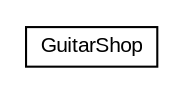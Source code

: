 #!/usr/local/bin/dot
#
# Class diagram 
# Generated by UMLGraph version R5_6 (http://www.umlgraph.org/)
#

digraph G {
	edge [fontname="arial",fontsize=10,labelfontname="arial",labelfontsize=10];
	node [fontname="arial",fontsize=10,shape=plaintext];
	nodesep=0.25;
	ranksep=0.5;
	// java_oo.guitar.GuitarShop
	c240 [label=<<table title="java_oo.guitar.GuitarShop" border="0" cellborder="1" cellspacing="0" cellpadding="2" port="p" href="./GuitarShop.html">
		<tr><td><table border="0" cellspacing="0" cellpadding="1">
<tr><td align="center" balign="center"> GuitarShop </td></tr>
		</table></td></tr>
		</table>>, URL="./GuitarShop.html", fontname="arial", fontcolor="black", fontsize=10.0];
}

